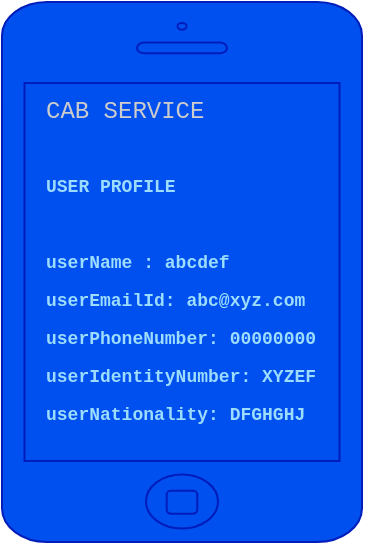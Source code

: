 <mxfile version="28.1.2">
  <diagram name="Page-1" id="SLrPYidmnxbWip5KXpHm">
    <mxGraphModel dx="542" dy="410" grid="1" gridSize="10" guides="1" tooltips="1" connect="1" arrows="1" fold="1" page="1" pageScale="1" pageWidth="850" pageHeight="1100" math="0" shadow="0">
      <root>
        <mxCell id="0" />
        <mxCell id="1" parent="0" />
        <mxCell id="bZb782lT2qDtfBGyyS4E-2" value="" style="html=1;verticalLabelPosition=bottom;labelBackgroundColor=#ffffff;verticalAlign=top;shadow=0;dashed=0;strokeWidth=1;shape=mxgraph.ios7.misc.iphone;strokeColor=light-dark(#001DBC, #0a0a0b);fillColor=#0050ef;fontColor=#ffffff;" vertex="1" parent="1">
          <mxGeometry x="170" y="280" width="180" height="270" as="geometry" />
        </mxCell>
        <mxCell id="bZb782lT2qDtfBGyyS4E-3" value="&lt;div style=&quot;font-family: Menlo, Monaco, &amp;quot;Courier New&amp;quot;, monospace; line-height: 18px; white-space: pre; color: rgb(204, 204, 204);&quot;&gt;CAB SERVICE&lt;/div&gt;&lt;div style=&quot;color: rgb(204, 204, 204); font-family: Menlo, Monaco, &amp;quot;Courier New&amp;quot;, monospace; line-height: 18px; white-space: pre;&quot;&gt;&lt;span style=&quot;color: rgb(156, 220, 254);&quot;&gt;&lt;font style=&quot;font-size: 9px;&quot;&gt;&lt;b&gt;&lt;br&gt;&lt;/b&gt;&lt;/font&gt;&lt;/span&gt;&lt;/div&gt;&lt;div style=&quot;color: rgb(204, 204, 204); font-family: Menlo, Monaco, &amp;quot;Courier New&amp;quot;, monospace; line-height: 18px; white-space: pre;&quot;&gt;&lt;span style=&quot;color: rgb(156, 220, 254);&quot;&gt;&lt;font style=&quot;font-size: 9px;&quot;&gt;&lt;b&gt;USER PROFILE&lt;/b&gt;&lt;/font&gt;&lt;/span&gt;&lt;/div&gt;&lt;div style=&quot;color: rgb(204, 204, 204); font-family: Menlo, Monaco, &amp;quot;Courier New&amp;quot;, monospace; line-height: 18px; white-space: pre;&quot;&gt;&lt;span style=&quot;color: rgb(156, 220, 254);&quot;&gt;&lt;font style=&quot;font-size: 9px;&quot;&gt;&lt;b&gt;&lt;br&gt;&lt;/b&gt;&lt;/font&gt;&lt;/span&gt;&lt;/div&gt;&lt;div style=&quot;color: rgb(204, 204, 204); font-family: Menlo, Monaco, &amp;quot;Courier New&amp;quot;, monospace; line-height: 18px; white-space: pre;&quot;&gt;&lt;span style=&quot;color: rgb(156, 220, 254);&quot;&gt;&lt;font style=&quot;font-size: 9px;&quot;&gt;&lt;b&gt;userName : abcdef&lt;/b&gt;&lt;/font&gt;&lt;/span&gt;&lt;/div&gt;&lt;div style=&quot;color: rgb(204, 204, 204); line-height: 18px; white-space: pre; font-family: Menlo, Monaco, &amp;quot;Courier New&amp;quot;, monospace;&quot;&gt;&lt;span style=&quot;color: rgb(156, 220, 254);&quot;&gt;&lt;b&gt;&lt;div style=&quot;color: rgb(204, 204, 204); line-height: 18px;&quot;&gt;&lt;span style=&quot;color: rgb(156, 220, 254);&quot;&gt;&lt;font style=&quot;font-size: 9px;&quot;&gt;userEmailId: abc@xyz.com&lt;/font&gt;&lt;/span&gt;&lt;/div&gt;&lt;div style=&quot;color: rgb(204, 204, 204); line-height: 18px;&quot;&gt;&lt;span style=&quot;color: rgb(156, 220, 254);&quot;&gt;&lt;font style=&quot;font-size: 9px;&quot;&gt;userPhoneNumber: 00000000&lt;/font&gt;&lt;/span&gt;&lt;/div&gt;&lt;div style=&quot;color: rgb(204, 204, 204); line-height: 18px;&quot;&gt;&lt;span style=&quot;color: rgb(156, 220, 254);&quot;&gt;&lt;font style=&quot;font-size: 9px;&quot;&gt;userIdentityNumber: XYZEF&lt;/font&gt;&lt;/span&gt;&lt;/div&gt;&lt;div style=&quot;color: rgb(204, 204, 204); line-height: 18px;&quot;&gt;&lt;span style=&quot;color: rgb(156, 220, 254);&quot;&gt;&lt;font style=&quot;font-size: 9px;&quot;&gt;userNationality: DFGHGHJ&lt;/font&gt;&lt;/span&gt;&lt;/div&gt;&lt;/b&gt;&lt;/span&gt;&lt;/div&gt;" style="text;html=1;align=left;verticalAlign=middle;whiteSpace=wrap;rounded=0;" vertex="1" parent="1">
          <mxGeometry x="190" y="330" width="140" height="160" as="geometry" />
        </mxCell>
      </root>
    </mxGraphModel>
  </diagram>
</mxfile>
